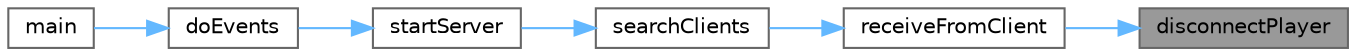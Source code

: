 digraph "disconnectPlayer"
{
 // LATEX_PDF_SIZE
  bgcolor="transparent";
  edge [fontname=Helvetica,fontsize=10,labelfontname=Helvetica,labelfontsize=10];
  node [fontname=Helvetica,fontsize=10,shape=box,height=0.2,width=0.4];
  rankdir="RL";
  Node1 [label="disconnectPlayer",height=0.2,width=0.4,color="gray40", fillcolor="grey60", style="filled", fontcolor="black",tooltip=" "];
  Node1 -> Node2 [dir="back",color="steelblue1",style="solid"];
  Node2 [label="receiveFromClient",height=0.2,width=0.4,color="grey40", fillcolor="white", style="filled",URL="$socket_8c.html#a3b61093f2f5316157d1e6d3d05cf5ebc",tooltip=" "];
  Node2 -> Node3 [dir="back",color="steelblue1",style="solid"];
  Node3 [label="searchClients",height=0.2,width=0.4,color="grey40", fillcolor="white", style="filled",URL="$socket_8c.html#a68b45930fad2153f053144a8678afa1c",tooltip=" "];
  Node3 -> Node4 [dir="back",color="steelblue1",style="solid"];
  Node4 [label="startServer",height=0.2,width=0.4,color="grey40", fillcolor="white", style="filled",URL="$socket_8c.html#a3490387e86b9ba6a1ee9ed3984b637d5",tooltip=" "];
  Node4 -> Node5 [dir="back",color="steelblue1",style="solid"];
  Node5 [label="doEvents",height=0.2,width=0.4,color="grey40", fillcolor="white", style="filled",URL="$main_8c.html#a5d8c057a673692eabf25fa7d6c670c08",tooltip="Execute les events en fonction du tableau d'évènements."];
  Node5 -> Node6 [dir="back",color="steelblue1",style="solid"];
  Node6 [label="main",height=0.2,width=0.4,color="grey40", fillcolor="white", style="filled",URL="$main_8c.html#a0ddf1224851353fc92bfbff6f499fa97",tooltip="Programme principal."];
}
